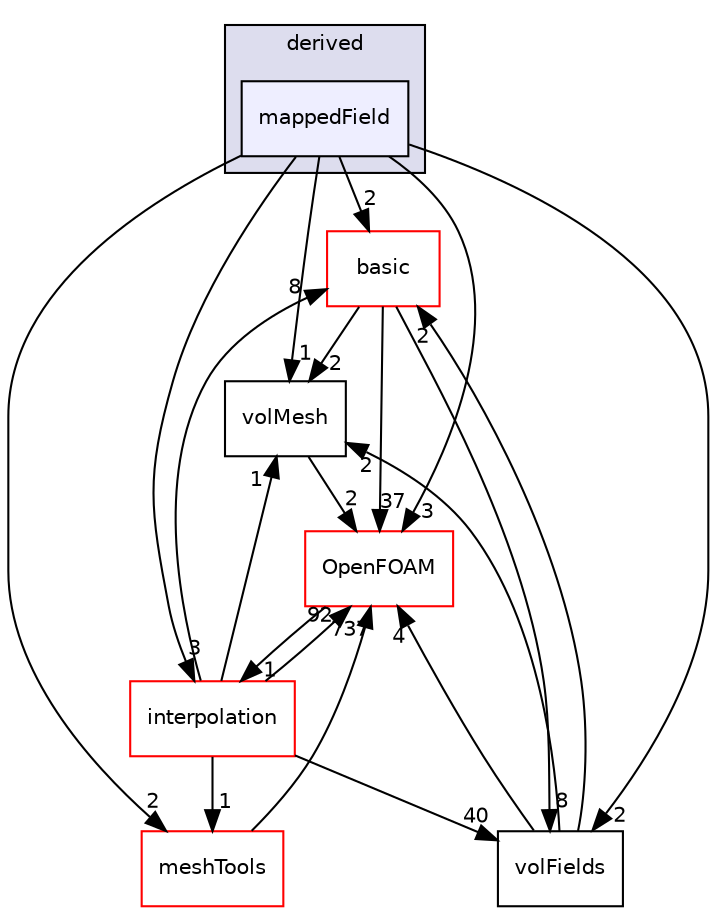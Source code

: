 digraph "src/finiteVolume/fields/fvPatchFields/derived/mappedField" {
  bgcolor=transparent;
  compound=true
  node [ fontsize="10", fontname="Helvetica"];
  edge [ labelfontsize="10", labelfontname="Helvetica"];
  subgraph clusterdir_ece9aa6b5af9a7776a75b0c1993b0910 {
    graph [ bgcolor="#ddddee", pencolor="black", label="derived" fontname="Helvetica", fontsize="10", URL="dir_ece9aa6b5af9a7776a75b0c1993b0910.html"]
  dir_47b16d7c37e839500c86a9f85d390756 [shape=box, label="mappedField", style="filled", fillcolor="#eeeeff", pencolor="black", URL="dir_47b16d7c37e839500c86a9f85d390756.html"];
  }
  dir_546b14c9025d30bb5b92fa069dbdd82c [shape=box label="basic" color="red" URL="dir_546b14c9025d30bb5b92fa069dbdd82c.html"];
  dir_ae30ad0bef50cf391b24c614251bb9fd [shape=box label="meshTools" color="red" URL="dir_ae30ad0bef50cf391b24c614251bb9fd.html"];
  dir_1a4209badf8dc5d7c181708103efea60 [shape=box label="volMesh" URL="dir_1a4209badf8dc5d7c181708103efea60.html"];
  dir_bd8bf7fa65467c460a50eacc456ce356 [shape=box label="volFields" URL="dir_bd8bf7fa65467c460a50eacc456ce356.html"];
  dir_a586eb954e2e5e74ecf6fe95a2457777 [shape=box label="interpolation" color="red" URL="dir_a586eb954e2e5e74ecf6fe95a2457777.html"];
  dir_c5473ff19b20e6ec4dfe5c310b3778a8 [shape=box label="OpenFOAM" color="red" URL="dir_c5473ff19b20e6ec4dfe5c310b3778a8.html"];
  dir_546b14c9025d30bb5b92fa069dbdd82c->dir_1a4209badf8dc5d7c181708103efea60 [headlabel="2", labeldistance=1.5 headhref="dir_000938_001270.html"];
  dir_546b14c9025d30bb5b92fa069dbdd82c->dir_bd8bf7fa65467c460a50eacc456ce356 [headlabel="8", labeldistance=1.5 headhref="dir_000938_001062.html"];
  dir_546b14c9025d30bb5b92fa069dbdd82c->dir_c5473ff19b20e6ec4dfe5c310b3778a8 [headlabel="37", labeldistance=1.5 headhref="dir_000938_001896.html"];
  dir_ae30ad0bef50cf391b24c614251bb9fd->dir_c5473ff19b20e6ec4dfe5c310b3778a8 [headlabel="737", labeldistance=1.5 headhref="dir_001750_001896.html"];
  dir_1a4209badf8dc5d7c181708103efea60->dir_c5473ff19b20e6ec4dfe5c310b3778a8 [headlabel="2", labeldistance=1.5 headhref="dir_001270_001896.html"];
  dir_47b16d7c37e839500c86a9f85d390756->dir_546b14c9025d30bb5b92fa069dbdd82c [headlabel="2", labeldistance=1.5 headhref="dir_000991_000938.html"];
  dir_47b16d7c37e839500c86a9f85d390756->dir_ae30ad0bef50cf391b24c614251bb9fd [headlabel="2", labeldistance=1.5 headhref="dir_000991_001750.html"];
  dir_47b16d7c37e839500c86a9f85d390756->dir_1a4209badf8dc5d7c181708103efea60 [headlabel="1", labeldistance=1.5 headhref="dir_000991_001270.html"];
  dir_47b16d7c37e839500c86a9f85d390756->dir_bd8bf7fa65467c460a50eacc456ce356 [headlabel="2", labeldistance=1.5 headhref="dir_000991_001062.html"];
  dir_47b16d7c37e839500c86a9f85d390756->dir_a586eb954e2e5e74ecf6fe95a2457777 [headlabel="3", labeldistance=1.5 headhref="dir_000991_001170.html"];
  dir_47b16d7c37e839500c86a9f85d390756->dir_c5473ff19b20e6ec4dfe5c310b3778a8 [headlabel="3", labeldistance=1.5 headhref="dir_000991_001896.html"];
  dir_bd8bf7fa65467c460a50eacc456ce356->dir_546b14c9025d30bb5b92fa069dbdd82c [headlabel="2", labeldistance=1.5 headhref="dir_001062_000938.html"];
  dir_bd8bf7fa65467c460a50eacc456ce356->dir_1a4209badf8dc5d7c181708103efea60 [headlabel="2", labeldistance=1.5 headhref="dir_001062_001270.html"];
  dir_bd8bf7fa65467c460a50eacc456ce356->dir_c5473ff19b20e6ec4dfe5c310b3778a8 [headlabel="4", labeldistance=1.5 headhref="dir_001062_001896.html"];
  dir_a586eb954e2e5e74ecf6fe95a2457777->dir_546b14c9025d30bb5b92fa069dbdd82c [headlabel="8", labeldistance=1.5 headhref="dir_001170_000938.html"];
  dir_a586eb954e2e5e74ecf6fe95a2457777->dir_ae30ad0bef50cf391b24c614251bb9fd [headlabel="1", labeldistance=1.5 headhref="dir_001170_001750.html"];
  dir_a586eb954e2e5e74ecf6fe95a2457777->dir_1a4209badf8dc5d7c181708103efea60 [headlabel="1", labeldistance=1.5 headhref="dir_001170_001270.html"];
  dir_a586eb954e2e5e74ecf6fe95a2457777->dir_bd8bf7fa65467c460a50eacc456ce356 [headlabel="40", labeldistance=1.5 headhref="dir_001170_001062.html"];
  dir_a586eb954e2e5e74ecf6fe95a2457777->dir_c5473ff19b20e6ec4dfe5c310b3778a8 [headlabel="92", labeldistance=1.5 headhref="dir_001170_001896.html"];
  dir_c5473ff19b20e6ec4dfe5c310b3778a8->dir_a586eb954e2e5e74ecf6fe95a2457777 [headlabel="1", labeldistance=1.5 headhref="dir_001896_001170.html"];
}
